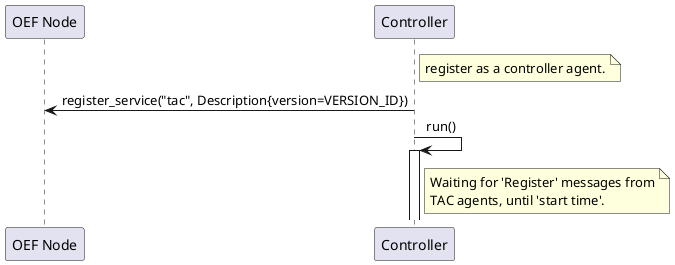 @startuml

participant "OEF Node"
participant "Controller"

note right of "Controller"
    register as a controller agent.
end note

"Controller"->"OEF Node": register_service("tac", Description{version=VERSION_ID})
"Controller"->"Controller": run()
activate "Controller"

note right of "Controller"
    Waiting for 'Register' messages from
    TAC agents, until 'start time'.
end note

@enduml
